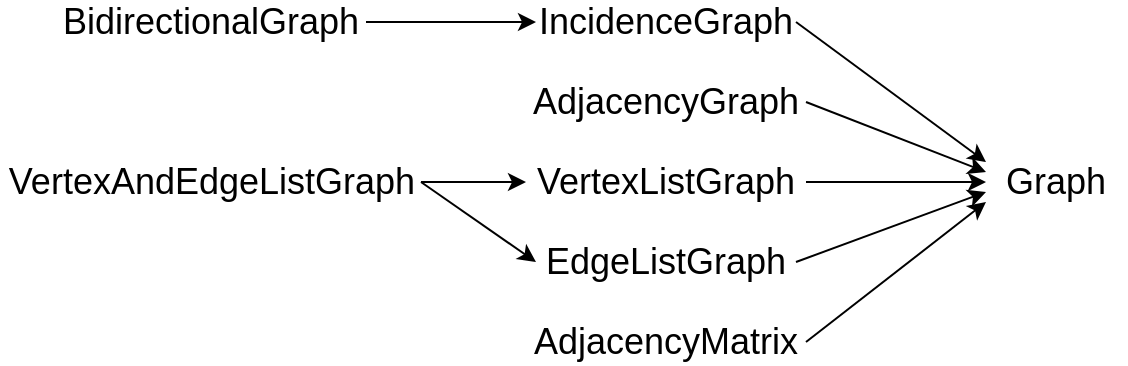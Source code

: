 <mxfile version="12.6.8" type="device"><diagram id="49e5p-u2PGeK2c-o0qFJ" name="Page-1"><mxGraphModel dx="881" dy="397" grid="1" gridSize="10" guides="1" tooltips="1" connect="1" arrows="1" fold="1" page="1" pageScale="1" pageWidth="850" pageHeight="1100" math="0" shadow="0"><root><mxCell id="0"/><mxCell id="1" parent="0"/><mxCell id="uPgixEqYaa2D96D4KA5q-1" value="&lt;font style=&quot;font-size: 18px&quot;&gt;BidirectionalGraph&lt;/font&gt;" style="text;html=1;strokeColor=none;fillColor=none;align=center;verticalAlign=middle;whiteSpace=wrap;rounded=0;" vertex="1" parent="1"><mxGeometry x="105" y="130" width="155" height="20" as="geometry"/></mxCell><mxCell id="uPgixEqYaa2D96D4KA5q-2" value="&lt;font style=&quot;font-size: 18px&quot;&gt;IncidenceGraph&lt;/font&gt;" style="text;html=1;strokeColor=none;fillColor=none;align=center;verticalAlign=middle;whiteSpace=wrap;rounded=0;" vertex="1" parent="1"><mxGeometry x="345" y="130" width="130" height="20" as="geometry"/></mxCell><mxCell id="uPgixEqYaa2D96D4KA5q-3" value="&lt;font style=&quot;font-size: 18px&quot;&gt;AdjacencyGraph&lt;/font&gt;" style="text;html=1;strokeColor=none;fillColor=none;align=center;verticalAlign=middle;whiteSpace=wrap;rounded=0;" vertex="1" parent="1"><mxGeometry x="340" y="170" width="140" height="20" as="geometry"/></mxCell><mxCell id="uPgixEqYaa2D96D4KA5q-4" value="&lt;font style=&quot;font-size: 18px&quot;&gt;Graph&lt;/font&gt;" style="text;html=1;strokeColor=none;fillColor=none;align=center;verticalAlign=middle;whiteSpace=wrap;rounded=0;" vertex="1" parent="1"><mxGeometry x="570" y="210" width="70" height="20" as="geometry"/></mxCell><mxCell id="uPgixEqYaa2D96D4KA5q-5" value="&lt;font style=&quot;font-size: 18px&quot;&gt;VertexListGraph&lt;/font&gt;" style="text;html=1;strokeColor=none;fillColor=none;align=center;verticalAlign=middle;whiteSpace=wrap;rounded=0;" vertex="1" parent="1"><mxGeometry x="340" y="210" width="140" height="20" as="geometry"/></mxCell><mxCell id="uPgixEqYaa2D96D4KA5q-6" value="&lt;font style=&quot;font-size: 18px&quot;&gt;EdgeListGraph&lt;/font&gt;" style="text;html=1;strokeColor=none;fillColor=none;align=center;verticalAlign=middle;whiteSpace=wrap;rounded=0;" vertex="1" parent="1"><mxGeometry x="345" y="250" width="130" height="20" as="geometry"/></mxCell><mxCell id="uPgixEqYaa2D96D4KA5q-7" value="&lt;font style=&quot;font-size: 18px&quot;&gt;AdjacencyMatrix&lt;/font&gt;" style="text;html=1;strokeColor=none;fillColor=none;align=center;verticalAlign=middle;whiteSpace=wrap;rounded=0;" vertex="1" parent="1"><mxGeometry x="340" y="290" width="140" height="20" as="geometry"/></mxCell><mxCell id="uPgixEqYaa2D96D4KA5q-8" value="&lt;font style=&quot;font-size: 18px&quot;&gt;VertexAndEdgeListGraph&lt;/font&gt;" style="text;html=1;strokeColor=none;fillColor=none;align=center;verticalAlign=middle;whiteSpace=wrap;rounded=0;" vertex="1" parent="1"><mxGeometry x="77.5" y="210" width="210" height="20" as="geometry"/></mxCell><mxCell id="uPgixEqYaa2D96D4KA5q-9" value="" style="endArrow=classic;html=1;entryX=0;entryY=0.5;entryDx=0;entryDy=0;" edge="1" parent="1" target="uPgixEqYaa2D96D4KA5q-2"><mxGeometry width="50" height="50" relative="1" as="geometry"><mxPoint x="260" y="140" as="sourcePoint"/><mxPoint x="220" y="310" as="targetPoint"/></mxGeometry></mxCell><mxCell id="uPgixEqYaa2D96D4KA5q-10" value="" style="endArrow=classic;html=1;entryX=0;entryY=0.5;entryDx=0;entryDy=0;exitX=1;exitY=0.5;exitDx=0;exitDy=0;" edge="1" parent="1" source="uPgixEqYaa2D96D4KA5q-8" target="uPgixEqYaa2D96D4KA5q-5"><mxGeometry width="50" height="50" relative="1" as="geometry"><mxPoint x="240" y="280" as="sourcePoint"/><mxPoint x="320" y="250" as="targetPoint"/></mxGeometry></mxCell><mxCell id="uPgixEqYaa2D96D4KA5q-11" value="" style="endArrow=classic;html=1;exitX=1;exitY=0.5;exitDx=0;exitDy=0;entryX=0;entryY=0.5;entryDx=0;entryDy=0;" edge="1" parent="1" source="uPgixEqYaa2D96D4KA5q-8" target="uPgixEqYaa2D96D4KA5q-6"><mxGeometry width="50" height="50" relative="1" as="geometry"><mxPoint x="280" y="300" as="sourcePoint"/><mxPoint x="330" y="250" as="targetPoint"/></mxGeometry></mxCell><mxCell id="uPgixEqYaa2D96D4KA5q-12" value="" style="endArrow=classic;html=1;entryX=0;entryY=0;entryDx=0;entryDy=0;exitX=1;exitY=0.5;exitDx=0;exitDy=0;" edge="1" parent="1" source="uPgixEqYaa2D96D4KA5q-2" target="uPgixEqYaa2D96D4KA5q-4"><mxGeometry width="50" height="50" relative="1" as="geometry"><mxPoint x="500" y="190" as="sourcePoint"/><mxPoint x="550" y="140" as="targetPoint"/></mxGeometry></mxCell><mxCell id="uPgixEqYaa2D96D4KA5q-13" value="" style="endArrow=classic;html=1;entryX=0;entryY=0.25;entryDx=0;entryDy=0;exitX=1;exitY=0.5;exitDx=0;exitDy=0;" edge="1" parent="1" source="uPgixEqYaa2D96D4KA5q-3" target="uPgixEqYaa2D96D4KA5q-4"><mxGeometry width="50" height="50" relative="1" as="geometry"><mxPoint x="510" y="230" as="sourcePoint"/><mxPoint x="560" y="180" as="targetPoint"/></mxGeometry></mxCell><mxCell id="uPgixEqYaa2D96D4KA5q-14" value="" style="endArrow=classic;html=1;entryX=0;entryY=0.5;entryDx=0;entryDy=0;exitX=1;exitY=0.5;exitDx=0;exitDy=0;" edge="1" parent="1" source="uPgixEqYaa2D96D4KA5q-5" target="uPgixEqYaa2D96D4KA5q-4"><mxGeometry width="50" height="50" relative="1" as="geometry"><mxPoint x="510" y="250" as="sourcePoint"/><mxPoint x="560" y="200" as="targetPoint"/></mxGeometry></mxCell><mxCell id="uPgixEqYaa2D96D4KA5q-15" value="" style="endArrow=classic;html=1;entryX=0;entryY=0.75;entryDx=0;entryDy=0;exitX=1;exitY=0.5;exitDx=0;exitDy=0;" edge="1" parent="1" source="uPgixEqYaa2D96D4KA5q-6" target="uPgixEqYaa2D96D4KA5q-4"><mxGeometry width="50" height="50" relative="1" as="geometry"><mxPoint x="510" y="270" as="sourcePoint"/><mxPoint x="560" y="220" as="targetPoint"/></mxGeometry></mxCell><mxCell id="uPgixEqYaa2D96D4KA5q-16" value="" style="endArrow=classic;html=1;entryX=0;entryY=1;entryDx=0;entryDy=0;exitX=1;exitY=0.5;exitDx=0;exitDy=0;" edge="1" parent="1" source="uPgixEqYaa2D96D4KA5q-7" target="uPgixEqYaa2D96D4KA5q-4"><mxGeometry width="50" height="50" relative="1" as="geometry"><mxPoint x="550" y="280" as="sourcePoint"/><mxPoint x="600" y="230" as="targetPoint"/></mxGeometry></mxCell></root></mxGraphModel></diagram></mxfile>